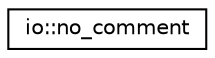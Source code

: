 digraph "Graphical Class Hierarchy"
{
  edge [fontname="Helvetica",fontsize="10",labelfontname="Helvetica",labelfontsize="10"];
  node [fontname="Helvetica",fontsize="10",shape=record];
  rankdir="LR";
  Node0 [label="io::no_comment",height=0.2,width=0.4,color="black", fillcolor="white", style="filled",URL="$structio_1_1no__comment.html"];
}
